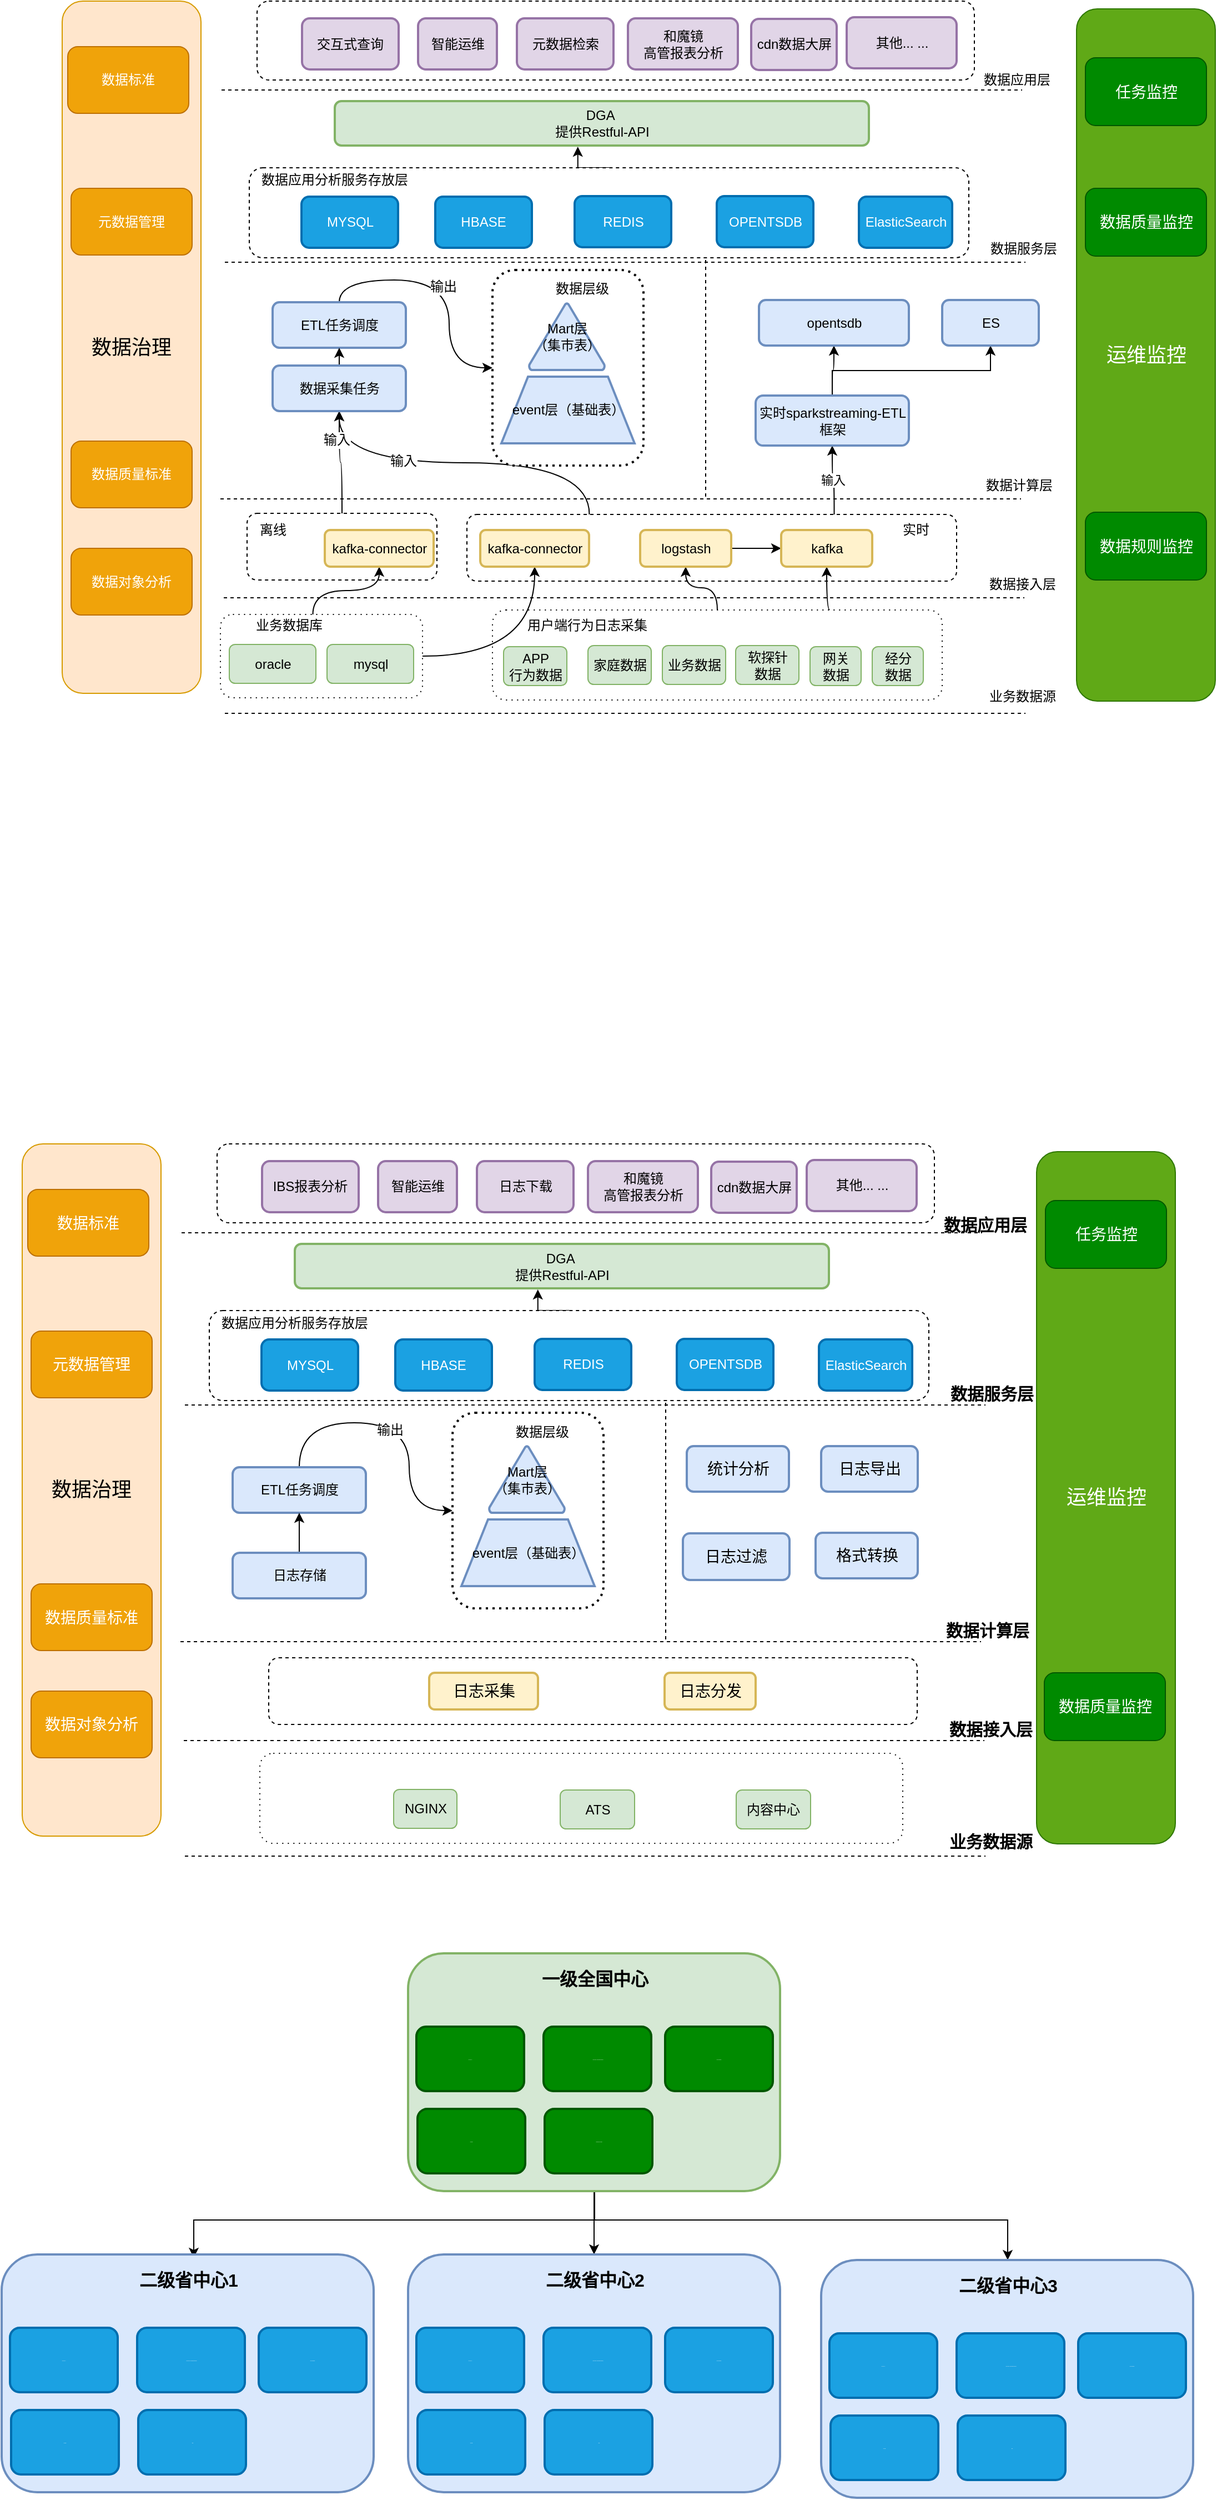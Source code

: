 <mxfile version="12.2.0" type="github" pages="1">
  <diagram id="WW2d5mBTC82p_M3yj_QH" name="Page-1">
    <mxGraphModel dx="1408" dy="788" grid="0" gridSize="10" guides="1" tooltips="1" connect="1" arrows="1" fold="1" page="1" pageScale="1" pageWidth="1169" pageHeight="1654" math="0" shadow="0">
      <root>
        <mxCell id="0"/>
        <mxCell id="1" parent="0"/>
        <mxCell id="BuLTj0uRfEMQSG6VhAi4-107" style="edgeStyle=orthogonalEdgeStyle;rounded=0;orthogonalLoop=1;jettySize=auto;html=1;exitX=0.5;exitY=0;exitDx=0;exitDy=0;entryX=0.455;entryY=1.025;entryDx=0;entryDy=0;entryPerimeter=0;" parent="1" source="BuLTj0uRfEMQSG6VhAi4-104" target="BuLTj0uRfEMQSG6VhAi4-56" edge="1">
          <mxGeometry relative="1" as="geometry"/>
        </mxCell>
        <mxCell id="BuLTj0uRfEMQSG6VhAi4-104" value="" style="rounded=1;whiteSpace=wrap;html=1;strokeWidth=1;dashed=1;" parent="1" vertex="1">
          <mxGeometry x="252.5" y="325" width="648" height="81" as="geometry"/>
        </mxCell>
        <mxCell id="BuLTj0uRfEMQSG6VhAi4-3" style="edgeStyle=orthogonalEdgeStyle;curved=1;rounded=0;html=1;exitX=0.25;exitY=0;jettySize=auto;orthogonalLoop=1;" parent="1" source="BuLTj0uRfEMQSG6VhAi4-6" target="BuLTj0uRfEMQSG6VhAi4-47" edge="1">
          <mxGeometry relative="1" as="geometry"/>
        </mxCell>
        <mxCell id="BuLTj0uRfEMQSG6VhAi4-4" value="输入" style="text;html=1;resizable=0;points=[];align=center;verticalAlign=middle;labelBackgroundColor=#ffffff;" parent="BuLTj0uRfEMQSG6VhAi4-3" vertex="1" connectable="0">
          <mxGeometry x="0.352" y="-2" relative="1" as="geometry">
            <mxPoint as="offset"/>
          </mxGeometry>
        </mxCell>
        <mxCell id="BuLTj0uRfEMQSG6VhAi4-5" value="输入" style="edgeStyle=orthogonalEdgeStyle;curved=1;rounded=0;html=1;exitX=0.75;exitY=0;entryX=0.5;entryY=1;jettySize=auto;orthogonalLoop=1;" parent="1" source="BuLTj0uRfEMQSG6VhAi4-6" target="BuLTj0uRfEMQSG6VhAi4-49" edge="1">
          <mxGeometry relative="1" as="geometry"/>
        </mxCell>
        <mxCell id="BuLTj0uRfEMQSG6VhAi4-6" value="" style="rounded=1;whiteSpace=wrap;html=1;strokeWidth=1;dashed=1;" parent="1" vertex="1">
          <mxGeometry x="448.5" y="637" width="441" height="60" as="geometry"/>
        </mxCell>
        <mxCell id="BuLTj0uRfEMQSG6VhAi4-7" style="edgeStyle=orthogonalEdgeStyle;curved=1;rounded=0;html=1;exitX=0.5;exitY=0;jettySize=auto;orthogonalLoop=1;" parent="1" source="BuLTj0uRfEMQSG6VhAi4-9" target="BuLTj0uRfEMQSG6VhAi4-47" edge="1">
          <mxGeometry relative="1" as="geometry"/>
        </mxCell>
        <mxCell id="BuLTj0uRfEMQSG6VhAi4-8" value="输入" style="text;html=1;resizable=0;points=[];align=center;verticalAlign=middle;labelBackgroundColor=#ffffff;" parent="BuLTj0uRfEMQSG6VhAi4-7" vertex="1" connectable="0">
          <mxGeometry x="0.461" y="3" relative="1" as="geometry">
            <mxPoint as="offset"/>
          </mxGeometry>
        </mxCell>
        <mxCell id="BuLTj0uRfEMQSG6VhAi4-9" value="" style="rounded=1;whiteSpace=wrap;html=1;strokeWidth=1;dashed=1;" parent="1" vertex="1">
          <mxGeometry x="250.5" y="636" width="171" height="60" as="geometry"/>
        </mxCell>
        <mxCell id="BuLTj0uRfEMQSG6VhAi4-10" value="" style="rounded=1;whiteSpace=wrap;html=1;strokeWidth=2;dashed=1;dashPattern=1 2;" parent="1" vertex="1">
          <mxGeometry x="471.5" y="417" width="136" height="176" as="geometry"/>
        </mxCell>
        <mxCell id="BuLTj0uRfEMQSG6VhAi4-11" value="" style="rounded=1;whiteSpace=wrap;html=1;dashed=1;dashPattern=1 4;" parent="1" vertex="1">
          <mxGeometry x="226.5" y="727" width="182" height="75" as="geometry"/>
        </mxCell>
        <mxCell id="BuLTj0uRfEMQSG6VhAi4-12" style="edgeStyle=orthogonalEdgeStyle;curved=1;rounded=0;html=1;exitX=0.5;exitY=0;jettySize=auto;orthogonalLoop=1;" parent="1" source="BuLTj0uRfEMQSG6VhAi4-14" target="BuLTj0uRfEMQSG6VhAi4-37" edge="1">
          <mxGeometry relative="1" as="geometry"/>
        </mxCell>
        <mxCell id="BuLTj0uRfEMQSG6VhAi4-13" style="edgeStyle=orthogonalEdgeStyle;curved=1;rounded=0;html=1;exitX=0.75;exitY=0;entryX=0.5;entryY=1;jettySize=auto;orthogonalLoop=1;" parent="1" source="BuLTj0uRfEMQSG6VhAi4-14" target="BuLTj0uRfEMQSG6VhAi4-38" edge="1">
          <mxGeometry relative="1" as="geometry"/>
        </mxCell>
        <mxCell id="BuLTj0uRfEMQSG6VhAi4-14" value="" style="rounded=1;whiteSpace=wrap;html=1;dashed=1;dashPattern=1 4;" parent="1" vertex="1">
          <mxGeometry x="471.5" y="723" width="405" height="81" as="geometry"/>
        </mxCell>
        <mxCell id="BuLTj0uRfEMQSG6VhAi4-15" value="oracle" style="rounded=1;whiteSpace=wrap;html=1;fillColor=#d5e8d4;strokeColor=#82b366;" parent="1" vertex="1">
          <mxGeometry x="234.5" y="754" width="78" height="35" as="geometry"/>
        </mxCell>
        <mxCell id="BuLTj0uRfEMQSG6VhAi4-16" value="mysql" style="rounded=1;whiteSpace=wrap;html=1;fillColor=#d5e8d4;strokeColor=#82b366;" parent="1" vertex="1">
          <mxGeometry x="322.5" y="754" width="78" height="35" as="geometry"/>
        </mxCell>
        <mxCell id="BuLTj0uRfEMQSG6VhAi4-17" value="" style="endArrow=none;html=1;dashed=1;" parent="1" edge="1">
          <mxGeometry width="50" height="50" relative="1" as="geometry">
            <mxPoint x="229.5" y="712" as="sourcePoint"/>
            <mxPoint x="950.5" y="712" as="targetPoint"/>
          </mxGeometry>
        </mxCell>
        <mxCell id="BuLTj0uRfEMQSG6VhAi4-18" value="APP&lt;br&gt;行为数据" style="rounded=1;whiteSpace=wrap;html=1;fillColor=#d5e8d4;strokeColor=#82b366;" parent="1" vertex="1">
          <mxGeometry x="481.5" y="756" width="57" height="35" as="geometry"/>
        </mxCell>
        <mxCell id="BuLTj0uRfEMQSG6VhAi4-19" value="家庭数据" style="rounded=1;whiteSpace=wrap;html=1;fillColor=#d5e8d4;strokeColor=#82b366;" parent="1" vertex="1">
          <mxGeometry x="557.5" y="755" width="57" height="35" as="geometry"/>
        </mxCell>
        <mxCell id="BuLTj0uRfEMQSG6VhAi4-20" value="业务数据" style="rounded=1;whiteSpace=wrap;html=1;fillColor=#d5e8d4;strokeColor=#82b366;" parent="1" vertex="1">
          <mxGeometry x="624.5" y="755" width="57" height="35" as="geometry"/>
        </mxCell>
        <mxCell id="BuLTj0uRfEMQSG6VhAi4-21" value="软探针&lt;br&gt;数据" style="rounded=1;whiteSpace=wrap;html=1;fillColor=#d5e8d4;strokeColor=#82b366;" parent="1" vertex="1">
          <mxGeometry x="690.5" y="755" width="57" height="35" as="geometry"/>
        </mxCell>
        <mxCell id="BuLTj0uRfEMQSG6VhAi4-22" value="业务数据源" style="text;html=1;resizable=0;points=[];autosize=1;align=left;verticalAlign=top;spacingTop=-4;" parent="1" vertex="1">
          <mxGeometry x="916.5" y="791" width="70" height="14" as="geometry"/>
        </mxCell>
        <mxCell id="BuLTj0uRfEMQSG6VhAi4-23" value="网关&lt;br&gt;数据" style="rounded=1;whiteSpace=wrap;html=1;fillColor=#d5e8d4;strokeColor=#82b366;" parent="1" vertex="1">
          <mxGeometry x="757.5" y="756" width="46" height="35" as="geometry"/>
        </mxCell>
        <mxCell id="BuLTj0uRfEMQSG6VhAi4-24" value="经分&lt;br&gt;数据&lt;br&gt;" style="rounded=1;whiteSpace=wrap;html=1;fillColor=#d5e8d4;strokeColor=#82b366;" parent="1" vertex="1">
          <mxGeometry x="813.5" y="756" width="46" height="35" as="geometry"/>
        </mxCell>
        <mxCell id="BuLTj0uRfEMQSG6VhAi4-25" value="" style="endArrow=none;html=1;dashed=1;" parent="1" edge="1">
          <mxGeometry width="50" height="50" relative="1" as="geometry">
            <mxPoint x="230.5" y="816" as="sourcePoint"/>
            <mxPoint x="951.5" y="816" as="targetPoint"/>
          </mxGeometry>
        </mxCell>
        <mxCell id="BuLTj0uRfEMQSG6VhAi4-26" value="数据接入层" style="text;html=1;resizable=0;points=[];autosize=1;align=left;verticalAlign=top;spacingTop=-4;" parent="1" vertex="1">
          <mxGeometry x="916.5" y="690" width="70" height="14" as="geometry"/>
        </mxCell>
        <mxCell id="BuLTj0uRfEMQSG6VhAi4-27" style="edgeStyle=orthogonalEdgeStyle;rounded=0;html=1;exitX=0.75;exitY=0;entryX=0.5;entryY=1;jettySize=auto;orthogonalLoop=1;curved=1;" parent="1" source="BuLTj0uRfEMQSG6VhAi4-28" target="BuLTj0uRfEMQSG6VhAi4-35" edge="1">
          <mxGeometry relative="1" as="geometry"/>
        </mxCell>
        <mxCell id="BuLTj0uRfEMQSG6VhAi4-28" value="业务数据库" style="text;html=1;strokeColor=none;fillColor=none;align=center;verticalAlign=middle;whiteSpace=wrap;rounded=0;dashed=1;dashPattern=1 4;" parent="1" vertex="1">
          <mxGeometry x="244.5" y="727" width="87" height="20" as="geometry"/>
        </mxCell>
        <mxCell id="BuLTj0uRfEMQSG6VhAi4-29" style="edgeStyle=orthogonalEdgeStyle;curved=1;rounded=0;html=1;entryX=0.5;entryY=1;jettySize=auto;orthogonalLoop=1;" parent="1" source="BuLTj0uRfEMQSG6VhAi4-11" target="BuLTj0uRfEMQSG6VhAi4-36" edge="1">
          <mxGeometry relative="1" as="geometry"/>
        </mxCell>
        <mxCell id="BuLTj0uRfEMQSG6VhAi4-30" value="用户端行为日志采集" style="text;html=1;strokeColor=none;fillColor=none;align=center;verticalAlign=middle;whiteSpace=wrap;rounded=0;dashed=1;dashPattern=1 4;" parent="1" vertex="1">
          <mxGeometry x="498.5" y="727" width="116" height="20" as="geometry"/>
        </mxCell>
        <mxCell id="BuLTj0uRfEMQSG6VhAi4-31" value="" style="endArrow=none;html=1;dashed=1;" parent="1" edge="1">
          <mxGeometry width="50" height="50" relative="1" as="geometry">
            <mxPoint x="663.5" y="621" as="sourcePoint"/>
            <mxPoint x="663.5" y="405" as="targetPoint"/>
          </mxGeometry>
        </mxCell>
        <mxCell id="BuLTj0uRfEMQSG6VhAi4-32" value="event层（基础表）" style="shape=trapezoid;perimeter=trapezoidPerimeter;whiteSpace=wrap;html=1;fillColor=#dae8fc;strokeColor=#6c8ebf;strokeWidth=2;" parent="1" vertex="1">
          <mxGeometry x="479.5" y="513" width="120" height="60" as="geometry"/>
        </mxCell>
        <mxCell id="BuLTj0uRfEMQSG6VhAi4-33" value="Mart层&lt;div&gt;（集市表）&lt;/div&gt;" style="strokeWidth=2;html=1;shape=mxgraph.flowchart.extract_or_measurement;whiteSpace=wrap;fillColor=#dae8fc;strokeColor=#6c8ebf;" parent="1" vertex="1">
          <mxGeometry x="504.5" y="447" width="68" height="60" as="geometry"/>
        </mxCell>
        <mxCell id="BuLTj0uRfEMQSG6VhAi4-34" value="数据层级" style="text;html=1;strokeColor=none;fillColor=none;align=center;verticalAlign=middle;whiteSpace=wrap;rounded=0;dashed=1;dashPattern=1 2;" parent="1" vertex="1">
          <mxGeometry x="521.5" y="424" width="61" height="20" as="geometry"/>
        </mxCell>
        <mxCell id="BuLTj0uRfEMQSG6VhAi4-35" value="kafka-connector" style="rounded=1;whiteSpace=wrap;html=1;strokeWidth=2;fillColor=#fff2cc;strokeColor=#d6b656;" parent="1" vertex="1">
          <mxGeometry x="320.5" y="651" width="98" height="33" as="geometry"/>
        </mxCell>
        <mxCell id="BuLTj0uRfEMQSG6VhAi4-36" value="kafka-connector" style="rounded=1;whiteSpace=wrap;html=1;strokeWidth=2;fillColor=#fff2cc;strokeColor=#d6b656;" parent="1" vertex="1">
          <mxGeometry x="460.5" y="651" width="98" height="33" as="geometry"/>
        </mxCell>
        <mxCell id="BuLTj0uRfEMQSG6VhAi4-109" style="edgeStyle=orthogonalEdgeStyle;rounded=0;orthogonalLoop=1;jettySize=auto;html=1;exitX=1;exitY=0.5;exitDx=0;exitDy=0;" parent="1" source="BuLTj0uRfEMQSG6VhAi4-37" target="BuLTj0uRfEMQSG6VhAi4-38" edge="1">
          <mxGeometry relative="1" as="geometry"/>
        </mxCell>
        <mxCell id="BuLTj0uRfEMQSG6VhAi4-37" value="logstash" style="rounded=1;whiteSpace=wrap;html=1;strokeWidth=2;fillColor=#fff2cc;strokeColor=#d6b656;" parent="1" vertex="1">
          <mxGeometry x="604.5" y="651" width="82" height="33" as="geometry"/>
        </mxCell>
        <mxCell id="BuLTj0uRfEMQSG6VhAi4-38" value="kafka" style="rounded=1;whiteSpace=wrap;html=1;strokeWidth=2;fillColor=#fff2cc;strokeColor=#d6b656;" parent="1" vertex="1">
          <mxGeometry x="731.5" y="651" width="82" height="33" as="geometry"/>
        </mxCell>
        <mxCell id="BuLTj0uRfEMQSG6VhAi4-39" value="" style="endArrow=none;html=1;dashed=1;" parent="1" edge="1">
          <mxGeometry width="50" height="50" relative="1" as="geometry">
            <mxPoint x="226.5" y="623" as="sourcePoint"/>
            <mxPoint x="947.5" y="623" as="targetPoint"/>
          </mxGeometry>
        </mxCell>
        <mxCell id="BuLTj0uRfEMQSG6VhAi4-40" value="数据计算层" style="text;html=1;resizable=0;points=[];autosize=1;align=left;verticalAlign=top;spacingTop=-4;" parent="1" vertex="1">
          <mxGeometry x="913.5" y="601" width="70" height="14" as="geometry"/>
        </mxCell>
        <mxCell id="BuLTj0uRfEMQSG6VhAi4-41" value="离线" style="text;html=1;strokeColor=none;fillColor=none;align=center;verticalAlign=middle;whiteSpace=wrap;rounded=0;dashed=1;" parent="1" vertex="1">
          <mxGeometry x="253.5" y="641" width="40" height="20" as="geometry"/>
        </mxCell>
        <mxCell id="BuLTj0uRfEMQSG6VhAi4-42" value="实时" style="text;html=1;strokeColor=none;fillColor=none;align=center;verticalAlign=middle;whiteSpace=wrap;rounded=0;dashed=1;" parent="1" vertex="1">
          <mxGeometry x="819.5" y="641" width="66" height="20" as="geometry"/>
        </mxCell>
        <mxCell id="BuLTj0uRfEMQSG6VhAi4-43" style="edgeStyle=orthogonalEdgeStyle;curved=1;rounded=0;html=1;exitX=0.5;exitY=0;entryX=0;entryY=0.5;jettySize=auto;orthogonalLoop=1;" parent="1" source="BuLTj0uRfEMQSG6VhAi4-45" target="BuLTj0uRfEMQSG6VhAi4-10" edge="1">
          <mxGeometry relative="1" as="geometry">
            <Array as="points">
              <mxPoint x="333.5" y="426"/>
              <mxPoint x="432.5" y="426"/>
              <mxPoint x="432.5" y="505"/>
            </Array>
          </mxGeometry>
        </mxCell>
        <mxCell id="BuLTj0uRfEMQSG6VhAi4-44" value="输出" style="text;html=1;resizable=0;points=[];align=center;verticalAlign=middle;labelBackgroundColor=#ffffff;" parent="BuLTj0uRfEMQSG6VhAi4-43" vertex="1" connectable="0">
          <mxGeometry x="-0.156" y="-6" relative="1" as="geometry">
            <mxPoint x="13" as="offset"/>
          </mxGeometry>
        </mxCell>
        <mxCell id="BuLTj0uRfEMQSG6VhAi4-45" value="ETL任务调度" style="rounded=1;whiteSpace=wrap;html=1;strokeWidth=2;fillColor=#dae8fc;strokeColor=#6c8ebf;" parent="1" vertex="1">
          <mxGeometry x="273.5" y="446" width="120" height="41" as="geometry"/>
        </mxCell>
        <mxCell id="BuLTj0uRfEMQSG6VhAi4-46" style="edgeStyle=orthogonalEdgeStyle;curved=1;rounded=0;html=1;exitX=0.5;exitY=0;entryX=0.5;entryY=1;jettySize=auto;orthogonalLoop=1;" parent="1" source="BuLTj0uRfEMQSG6VhAi4-47" target="BuLTj0uRfEMQSG6VhAi4-45" edge="1">
          <mxGeometry relative="1" as="geometry"/>
        </mxCell>
        <mxCell id="BuLTj0uRfEMQSG6VhAi4-47" value="数据采集任务" style="rounded=1;whiteSpace=wrap;html=1;strokeWidth=2;fillColor=#dae8fc;strokeColor=#6c8ebf;" parent="1" vertex="1">
          <mxGeometry x="273.5" y="503" width="120" height="41" as="geometry"/>
        </mxCell>
        <mxCell id="BuLTj0uRfEMQSG6VhAi4-48" style="edgeStyle=orthogonalEdgeStyle;curved=1;rounded=0;html=1;exitX=0.5;exitY=0;entryX=0.5;entryY=1;jettySize=auto;orthogonalLoop=1;" parent="1" source="BuLTj0uRfEMQSG6VhAi4-49" target="BuLTj0uRfEMQSG6VhAi4-51" edge="1">
          <mxGeometry relative="1" as="geometry"/>
        </mxCell>
        <mxCell id="BuLTj0uRfEMQSG6VhAi4-111" style="edgeStyle=orthogonalEdgeStyle;rounded=0;orthogonalLoop=1;jettySize=auto;html=1;exitX=0.5;exitY=0;exitDx=0;exitDy=0;entryX=0.5;entryY=1;entryDx=0;entryDy=0;" parent="1" source="BuLTj0uRfEMQSG6VhAi4-49" target="BuLTj0uRfEMQSG6VhAi4-110" edge="1">
          <mxGeometry relative="1" as="geometry"/>
        </mxCell>
        <mxCell id="BuLTj0uRfEMQSG6VhAi4-49" value="实时sparkstreaming-ETL框架" style="rounded=1;whiteSpace=wrap;html=1;strokeWidth=2;fillColor=#dae8fc;strokeColor=#6c8ebf;" parent="1" vertex="1">
          <mxGeometry x="708.5" y="530" width="138" height="45" as="geometry"/>
        </mxCell>
        <mxCell id="BuLTj0uRfEMQSG6VhAi4-51" value="opentsdb" style="rounded=1;whiteSpace=wrap;html=1;strokeWidth=2;fillColor=#dae8fc;strokeColor=#6c8ebf;" parent="1" vertex="1">
          <mxGeometry x="711.5" y="444" width="135" height="41" as="geometry"/>
        </mxCell>
        <mxCell id="BuLTj0uRfEMQSG6VhAi4-56" value="DGA&amp;nbsp;&lt;br&gt;提供Restful-API&lt;br&gt;" style="rounded=1;whiteSpace=wrap;html=1;strokeWidth=2;fillColor=#d5e8d4;strokeColor=#82b366;" parent="1" vertex="1">
          <mxGeometry x="329.5" y="265" width="481" height="40" as="geometry"/>
        </mxCell>
        <mxCell id="BuLTj0uRfEMQSG6VhAi4-57" value="" style="endArrow=none;html=1;dashed=1;" parent="1" edge="1">
          <mxGeometry width="50" height="50" relative="1" as="geometry">
            <mxPoint x="230.5" y="410" as="sourcePoint"/>
            <mxPoint x="951.5" y="410" as="targetPoint"/>
          </mxGeometry>
        </mxCell>
        <mxCell id="BuLTj0uRfEMQSG6VhAi4-58" value="数据服务层" style="text;html=1;resizable=0;points=[];autosize=1;align=left;verticalAlign=top;spacingTop=-4;" parent="1" vertex="1">
          <mxGeometry x="917.5" y="388" width="80" height="20" as="geometry"/>
        </mxCell>
        <mxCell id="BuLTj0uRfEMQSG6VhAi4-92" value="" style="rounded=1;whiteSpace=wrap;html=1;strokeWidth=1;dashed=1;" parent="1" vertex="1">
          <mxGeometry x="259.5" y="175" width="646" height="71" as="geometry"/>
        </mxCell>
        <mxCell id="BuLTj0uRfEMQSG6VhAi4-93" value="交互式查询" style="rounded=1;whiteSpace=wrap;html=1;strokeWidth=2;fillColor=#e1d5e7;strokeColor=#9673a6;" parent="1" vertex="1">
          <mxGeometry x="300" y="190.5" width="87" height="46" as="geometry"/>
        </mxCell>
        <mxCell id="BuLTj0uRfEMQSG6VhAi4-94" value="元数据检索&lt;br&gt;" style="rounded=1;whiteSpace=wrap;html=1;strokeWidth=2;fillColor=#e1d5e7;strokeColor=#9673a6;" parent="1" vertex="1">
          <mxGeometry x="493.5" y="190.5" width="87" height="46" as="geometry"/>
        </mxCell>
        <mxCell id="BuLTj0uRfEMQSG6VhAi4-95" value="和魔镜&lt;br&gt;高管报表分析&lt;br&gt;" style="rounded=1;whiteSpace=wrap;html=1;strokeWidth=2;fillColor=#e1d5e7;strokeColor=#9673a6;" parent="1" vertex="1">
          <mxGeometry x="593.5" y="190.5" width="99" height="46" as="geometry"/>
        </mxCell>
        <mxCell id="BuLTj0uRfEMQSG6VhAi4-96" value="智能运维" style="rounded=1;whiteSpace=wrap;html=1;strokeWidth=2;fillColor=#e1d5e7;strokeColor=#9673a6;" parent="1" vertex="1">
          <mxGeometry x="404.5" y="190.5" width="71" height="46" as="geometry"/>
        </mxCell>
        <mxCell id="BuLTj0uRfEMQSG6VhAi4-97" value="其他... ...&lt;br&gt;" style="rounded=1;whiteSpace=wrap;html=1;strokeWidth=2;fillColor=#e1d5e7;strokeColor=#9673a6;" parent="1" vertex="1">
          <mxGeometry x="790.5" y="189.5" width="99" height="46" as="geometry"/>
        </mxCell>
        <mxCell id="BuLTj0uRfEMQSG6VhAi4-100" value="MYSQL" style="rounded=1;whiteSpace=wrap;html=1;strokeWidth=2;fillColor=#1ba1e2;strokeColor=#006EAF;fontColor=#ffffff;" parent="1" vertex="1">
          <mxGeometry x="299.5" y="351" width="87" height="46" as="geometry"/>
        </mxCell>
        <mxCell id="BuLTj0uRfEMQSG6VhAi4-101" value="HBASE" style="rounded=1;whiteSpace=wrap;html=1;strokeWidth=2;fillColor=#1ba1e2;strokeColor=#006EAF;fontColor=#ffffff;" parent="1" vertex="1">
          <mxGeometry x="420" y="351" width="87" height="46" as="geometry"/>
        </mxCell>
        <mxCell id="BuLTj0uRfEMQSG6VhAi4-102" value="REDIS" style="rounded=1;whiteSpace=wrap;html=1;strokeWidth=2;fillColor=#1ba1e2;strokeColor=#006EAF;fontColor=#ffffff;" parent="1" vertex="1">
          <mxGeometry x="545.5" y="350.5" width="87" height="46" as="geometry"/>
        </mxCell>
        <mxCell id="BuLTj0uRfEMQSG6VhAi4-103" value="OPENTSDB" style="rounded=1;whiteSpace=wrap;html=1;strokeWidth=2;fillColor=#1ba1e2;strokeColor=#006EAF;fontColor=#ffffff;" parent="1" vertex="1">
          <mxGeometry x="673.5" y="350.5" width="87" height="46" as="geometry"/>
        </mxCell>
        <mxCell id="BuLTj0uRfEMQSG6VhAi4-105" value="数据应用分析服务存放层" style="text;html=1;strokeColor=none;fillColor=none;align=center;verticalAlign=middle;whiteSpace=wrap;rounded=0;" parent="1" vertex="1">
          <mxGeometry x="259.5" y="326" width="139" height="20" as="geometry"/>
        </mxCell>
        <mxCell id="BuLTj0uRfEMQSG6VhAi4-106" value="" style="endArrow=none;html=1;dashed=1;" parent="1" edge="1">
          <mxGeometry width="50" height="50" relative="1" as="geometry">
            <mxPoint x="227.5" y="255" as="sourcePoint"/>
            <mxPoint x="948.5" y="255" as="targetPoint"/>
          </mxGeometry>
        </mxCell>
        <mxCell id="BuLTj0uRfEMQSG6VhAi4-108" value="数据应用层" style="text;html=1;resizable=0;points=[];autosize=1;align=left;verticalAlign=top;spacingTop=-4;" parent="1" vertex="1">
          <mxGeometry x="911.5" y="236" width="80" height="20" as="geometry"/>
        </mxCell>
        <mxCell id="BuLTj0uRfEMQSG6VhAi4-110" value="ES" style="rounded=1;whiteSpace=wrap;html=1;strokeWidth=2;fillColor=#dae8fc;strokeColor=#6c8ebf;" parent="1" vertex="1">
          <mxGeometry x="876.5" y="444" width="87" height="41" as="geometry"/>
        </mxCell>
        <mxCell id="BuLTj0uRfEMQSG6VhAi4-112" value="ElasticSearch" style="rounded=1;whiteSpace=wrap;html=1;strokeWidth=2;fillColor=#1ba1e2;strokeColor=#006EAF;fontColor=#ffffff;" parent="1" vertex="1">
          <mxGeometry x="801.5" y="351" width="84" height="46" as="geometry"/>
        </mxCell>
        <mxCell id="pZGq4NCi2LeEY828fCfk-1" value="cdn数据大屏" style="rounded=1;whiteSpace=wrap;html=1;strokeWidth=2;fillColor=#e1d5e7;strokeColor=#9673a6;" parent="1" vertex="1">
          <mxGeometry x="704.5" y="191" width="77" height="46" as="geometry"/>
        </mxCell>
        <mxCell id="soQKARG9IN23pqZ8ppPB-2" value="&lt;font style=&quot;font-size: 18px&quot;&gt;数据治理&lt;/font&gt;" style="rounded=1;whiteSpace=wrap;html=1;fillColor=#ffe6cc;strokeColor=#d79b00;" parent="1" vertex="1">
          <mxGeometry x="84" y="175" width="125" height="623" as="geometry"/>
        </mxCell>
        <mxCell id="soQKARG9IN23pqZ8ppPB-3" value="&lt;font style=&quot;font-size: 18px&quot;&gt;运维监控&lt;/font&gt;" style="rounded=1;whiteSpace=wrap;html=1;fillColor=#60a917;strokeColor=#2D7600;fontColor=#ffffff;" parent="1" vertex="1">
          <mxGeometry x="997.5" y="182" width="125" height="623" as="geometry"/>
        </mxCell>
        <mxCell id="soQKARG9IN23pqZ8ppPB-4" value="数据标准" style="rounded=1;whiteSpace=wrap;html=1;fillColor=#f0a30a;strokeColor=#BD7000;fontColor=#ffffff;" parent="1" vertex="1">
          <mxGeometry x="89" y="216" width="109" height="60" as="geometry"/>
        </mxCell>
        <mxCell id="soQKARG9IN23pqZ8ppPB-5" value="元数据管理" style="rounded=1;whiteSpace=wrap;html=1;fillColor=#f0a30a;strokeColor=#BD7000;fontColor=#ffffff;" parent="1" vertex="1">
          <mxGeometry x="92" y="343.5" width="109" height="60" as="geometry"/>
        </mxCell>
        <mxCell id="soQKARG9IN23pqZ8ppPB-6" value="数据质量标准" style="rounded=1;whiteSpace=wrap;html=1;fillColor=#f0a30a;strokeColor=#BD7000;fontColor=#ffffff;" parent="1" vertex="1">
          <mxGeometry x="92" y="571" width="109" height="60" as="geometry"/>
        </mxCell>
        <mxCell id="soQKARG9IN23pqZ8ppPB-7" value="数据对象分析" style="rounded=1;whiteSpace=wrap;html=1;fillColor=#f0a30a;strokeColor=#BD7000;fontColor=#ffffff;" parent="1" vertex="1">
          <mxGeometry x="92" y="667.5" width="109" height="60" as="geometry"/>
        </mxCell>
        <mxCell id="soQKARG9IN23pqZ8ppPB-8" value="&lt;font style=&quot;font-size: 14px&quot;&gt;任务监控&lt;/font&gt;" style="rounded=1;whiteSpace=wrap;html=1;fillColor=#008a00;strokeColor=#005700;fontColor=#ffffff;" parent="1" vertex="1">
          <mxGeometry x="1005.5" y="226" width="109" height="61" as="geometry"/>
        </mxCell>
        <mxCell id="soQKARG9IN23pqZ8ppPB-9" value="&lt;span style=&quot;font-size: 14px&quot;&gt;数据质量监控&lt;/span&gt;" style="rounded=1;whiteSpace=wrap;html=1;fillColor=#008a00;strokeColor=#005700;fontColor=#ffffff;" parent="1" vertex="1">
          <mxGeometry x="1005.5" y="343.5" width="109" height="61" as="geometry"/>
        </mxCell>
        <mxCell id="soQKARG9IN23pqZ8ppPB-10" value="&lt;span style=&quot;font-size: 14px&quot;&gt;数据规则监控&lt;/span&gt;" style="rounded=1;whiteSpace=wrap;html=1;fillColor=#008a00;strokeColor=#005700;fontColor=#ffffff;" parent="1" vertex="1">
          <mxGeometry x="1005.5" y="635" width="109" height="61" as="geometry"/>
        </mxCell>
        <mxCell id="iR987GOo4v3lmpAQthUv-81" style="edgeStyle=orthogonalEdgeStyle;rounded=0;orthogonalLoop=1;jettySize=auto;html=1;exitX=0.5;exitY=0;exitDx=0;exitDy=0;entryX=0.455;entryY=1.025;entryDx=0;entryDy=0;entryPerimeter=0;" parent="1" source="iR987GOo4v3lmpAQthUv-82" target="iR987GOo4v3lmpAQthUv-133" edge="1">
          <mxGeometry relative="1" as="geometry"/>
        </mxCell>
        <mxCell id="iR987GOo4v3lmpAQthUv-82" value="" style="rounded=1;whiteSpace=wrap;html=1;strokeWidth=1;dashed=1;" parent="1" vertex="1">
          <mxGeometry x="216.5" y="1353.5" width="648" height="81" as="geometry"/>
        </mxCell>
        <mxCell id="iR987GOo4v3lmpAQthUv-86" value="" style="rounded=1;whiteSpace=wrap;html=1;strokeWidth=1;dashed=1;" parent="1" vertex="1">
          <mxGeometry x="270" y="1666" width="584" height="60" as="geometry"/>
        </mxCell>
        <mxCell id="iR987GOo4v3lmpAQthUv-90" value="" style="rounded=1;whiteSpace=wrap;html=1;strokeWidth=2;dashed=1;dashPattern=1 2;" parent="1" vertex="1">
          <mxGeometry x="435.5" y="1445.5" width="136" height="176" as="geometry"/>
        </mxCell>
        <mxCell id="iR987GOo4v3lmpAQthUv-94" value="" style="rounded=1;whiteSpace=wrap;html=1;dashed=1;dashPattern=1 4;" parent="1" vertex="1">
          <mxGeometry x="262" y="1752" width="579" height="81" as="geometry"/>
        </mxCell>
        <mxCell id="iR987GOo4v3lmpAQthUv-97" value="" style="endArrow=none;html=1;dashed=1;" parent="1" edge="1">
          <mxGeometry width="50" height="50" relative="1" as="geometry">
            <mxPoint x="193.5" y="1740.5" as="sourcePoint"/>
            <mxPoint x="914.5" y="1740.5" as="targetPoint"/>
          </mxGeometry>
        </mxCell>
        <mxCell id="iR987GOo4v3lmpAQthUv-98" value="NGINX" style="rounded=1;whiteSpace=wrap;html=1;fillColor=#d5e8d4;strokeColor=#82b366;" parent="1" vertex="1">
          <mxGeometry x="382.5" y="1784.5" width="57" height="35" as="geometry"/>
        </mxCell>
        <mxCell id="iR987GOo4v3lmpAQthUv-102" value="&lt;b&gt;&lt;font style=&quot;font-size: 15px&quot;&gt;业务数据源&lt;/font&gt;&lt;/b&gt;" style="text;html=1;resizable=0;points=[];autosize=1;align=left;verticalAlign=top;spacingTop=-4;strokeWidth=15;" parent="1" vertex="1">
          <mxGeometry x="880.5" y="1819.5" width="85" height="15" as="geometry"/>
        </mxCell>
        <mxCell id="iR987GOo4v3lmpAQthUv-104" value="ATS" style="rounded=1;whiteSpace=wrap;html=1;fillColor=#d5e8d4;strokeColor=#82b366;" parent="1" vertex="1">
          <mxGeometry x="532.5" y="1785" width="67" height="35" as="geometry"/>
        </mxCell>
        <mxCell id="iR987GOo4v3lmpAQthUv-105" value="" style="endArrow=none;html=1;dashed=1;" parent="1" edge="1">
          <mxGeometry width="50" height="50" relative="1" as="geometry">
            <mxPoint x="194.5" y="1844.5" as="sourcePoint"/>
            <mxPoint x="915.5" y="1844.5" as="targetPoint"/>
          </mxGeometry>
        </mxCell>
        <mxCell id="iR987GOo4v3lmpAQthUv-106" value="&lt;font style=&quot;font-size: 15px&quot;&gt;&lt;b&gt;数据接入层&lt;/b&gt;&lt;/font&gt;" style="text;html=1;resizable=0;points=[];autosize=1;align=left;verticalAlign=top;spacingTop=-4;strokeWidth=15;" parent="1" vertex="1">
          <mxGeometry x="880.5" y="1718.5" width="85" height="15" as="geometry"/>
        </mxCell>
        <mxCell id="iR987GOo4v3lmpAQthUv-111" value="" style="endArrow=none;html=1;dashed=1;" parent="1" edge="1">
          <mxGeometry width="50" height="50" relative="1" as="geometry">
            <mxPoint x="627.5" y="1649.5" as="sourcePoint"/>
            <mxPoint x="627.5" y="1433.5" as="targetPoint"/>
          </mxGeometry>
        </mxCell>
        <mxCell id="iR987GOo4v3lmpAQthUv-112" value="event层（基础表）" style="shape=trapezoid;perimeter=trapezoidPerimeter;whiteSpace=wrap;html=1;fillColor=#dae8fc;strokeColor=#6c8ebf;strokeWidth=2;" parent="1" vertex="1">
          <mxGeometry x="443.5" y="1541.5" width="120" height="60" as="geometry"/>
        </mxCell>
        <mxCell id="iR987GOo4v3lmpAQthUv-113" value="Mart层&lt;div&gt;（集市表）&lt;/div&gt;" style="strokeWidth=2;html=1;shape=mxgraph.flowchart.extract_or_measurement;whiteSpace=wrap;fillColor=#dae8fc;strokeColor=#6c8ebf;" parent="1" vertex="1">
          <mxGeometry x="468.5" y="1475.5" width="68" height="60" as="geometry"/>
        </mxCell>
        <mxCell id="iR987GOo4v3lmpAQthUv-114" value="数据层级" style="text;html=1;strokeColor=none;fillColor=none;align=center;verticalAlign=middle;whiteSpace=wrap;rounded=0;dashed=1;dashPattern=1 2;" parent="1" vertex="1">
          <mxGeometry x="485.5" y="1452.5" width="61" height="20" as="geometry"/>
        </mxCell>
        <mxCell id="iR987GOo4v3lmpAQthUv-116" value="日志采集" style="rounded=1;whiteSpace=wrap;html=1;strokeWidth=2;fillColor=#fff2cc;strokeColor=#d6b656;fontSize=14;" parent="1" vertex="1">
          <mxGeometry x="414.5" y="1679.5" width="98" height="33" as="geometry"/>
        </mxCell>
        <mxCell id="iR987GOo4v3lmpAQthUv-119" value="日志分发" style="rounded=1;whiteSpace=wrap;html=1;strokeWidth=2;fillColor=#fff2cc;strokeColor=#d6b656;fontSize=14;" parent="1" vertex="1">
          <mxGeometry x="626.5" y="1679.5" width="82" height="33" as="geometry"/>
        </mxCell>
        <mxCell id="iR987GOo4v3lmpAQthUv-120" value="" style="endArrow=none;html=1;dashed=1;" parent="1" edge="1">
          <mxGeometry width="50" height="50" relative="1" as="geometry">
            <mxPoint x="190.5" y="1651.5" as="sourcePoint"/>
            <mxPoint x="911.5" y="1651.5" as="targetPoint"/>
          </mxGeometry>
        </mxCell>
        <mxCell id="iR987GOo4v3lmpAQthUv-121" value="&lt;font style=&quot;font-size: 15px&quot;&gt;&lt;b&gt;数据计算层&lt;/b&gt;&lt;/font&gt;" style="text;html=1;resizable=0;points=[];autosize=1;align=left;verticalAlign=top;spacingTop=-4;strokeWidth=15;" parent="1" vertex="1">
          <mxGeometry x="877.5" y="1629.5" width="85" height="15" as="geometry"/>
        </mxCell>
        <mxCell id="iR987GOo4v3lmpAQthUv-124" style="edgeStyle=orthogonalEdgeStyle;curved=1;rounded=0;html=1;exitX=0.5;exitY=0;entryX=0;entryY=0.5;jettySize=auto;orthogonalLoop=1;" parent="1" source="iR987GOo4v3lmpAQthUv-126" target="iR987GOo4v3lmpAQthUv-90" edge="1">
          <mxGeometry relative="1" as="geometry">
            <Array as="points">
              <mxPoint x="297.5" y="1454.5"/>
              <mxPoint x="396.5" y="1454.5"/>
              <mxPoint x="396.5" y="1533.5"/>
            </Array>
          </mxGeometry>
        </mxCell>
        <mxCell id="iR987GOo4v3lmpAQthUv-125" value="输出" style="text;html=1;resizable=0;points=[];align=center;verticalAlign=middle;labelBackgroundColor=#ffffff;" parent="iR987GOo4v3lmpAQthUv-124" vertex="1" connectable="0">
          <mxGeometry x="-0.156" y="-6" relative="1" as="geometry">
            <mxPoint x="13" as="offset"/>
          </mxGeometry>
        </mxCell>
        <mxCell id="iR987GOo4v3lmpAQthUv-126" value="ETL任务调度" style="rounded=1;whiteSpace=wrap;html=1;strokeWidth=2;fillColor=#dae8fc;strokeColor=#6c8ebf;" parent="1" vertex="1">
          <mxGeometry x="237.5" y="1494.5" width="120" height="41" as="geometry"/>
        </mxCell>
        <mxCell id="iR987GOo4v3lmpAQthUv-127" style="edgeStyle=orthogonalEdgeStyle;curved=1;rounded=0;html=1;exitX=0.5;exitY=0;entryX=0.5;entryY=1;jettySize=auto;orthogonalLoop=1;" parent="1" source="iR987GOo4v3lmpAQthUv-128" target="iR987GOo4v3lmpAQthUv-126" edge="1">
          <mxGeometry relative="1" as="geometry"/>
        </mxCell>
        <mxCell id="iR987GOo4v3lmpAQthUv-128" value="日志存储" style="rounded=1;whiteSpace=wrap;html=1;strokeWidth=2;fillColor=#dae8fc;strokeColor=#6c8ebf;" parent="1" vertex="1">
          <mxGeometry x="237.5" y="1571.5" width="120" height="41" as="geometry"/>
        </mxCell>
        <mxCell id="iR987GOo4v3lmpAQthUv-131" value="日志过滤" style="rounded=1;whiteSpace=wrap;html=1;strokeWidth=2;fillColor=#dae8fc;strokeColor=#6c8ebf;fontSize=14;" parent="1" vertex="1">
          <mxGeometry x="643" y="1554" width="96" height="42" as="geometry"/>
        </mxCell>
        <mxCell id="iR987GOo4v3lmpAQthUv-132" value="格式转换" style="rounded=1;whiteSpace=wrap;html=1;strokeWidth=2;fillColor=#dae8fc;strokeColor=#6c8ebf;fontSize=14;" parent="1" vertex="1">
          <mxGeometry x="762.5" y="1553.5" width="92" height="41" as="geometry"/>
        </mxCell>
        <mxCell id="iR987GOo4v3lmpAQthUv-133" value="DGA&amp;nbsp;&lt;br&gt;提供Restful-API&lt;br&gt;" style="rounded=1;whiteSpace=wrap;html=1;strokeWidth=2;fillColor=#d5e8d4;strokeColor=#82b366;" parent="1" vertex="1">
          <mxGeometry x="293.5" y="1293.5" width="481" height="40" as="geometry"/>
        </mxCell>
        <mxCell id="iR987GOo4v3lmpAQthUv-134" value="" style="endArrow=none;html=1;dashed=1;" parent="1" edge="1">
          <mxGeometry width="50" height="50" relative="1" as="geometry">
            <mxPoint x="194.5" y="1438.5" as="sourcePoint"/>
            <mxPoint x="915.5" y="1438.5" as="targetPoint"/>
          </mxGeometry>
        </mxCell>
        <mxCell id="iR987GOo4v3lmpAQthUv-135" value="&lt;font style=&quot;font-size: 15px&quot;&gt;&lt;b&gt;数据服务层&lt;/b&gt;&lt;/font&gt;" style="text;html=1;resizable=0;points=[];autosize=1;align=left;verticalAlign=top;spacingTop=-4;strokeWidth=15;" parent="1" vertex="1">
          <mxGeometry x="881.5" y="1416.5" width="85" height="15" as="geometry"/>
        </mxCell>
        <mxCell id="iR987GOo4v3lmpAQthUv-136" value="" style="rounded=1;whiteSpace=wrap;html=1;strokeWidth=1;dashed=1;" parent="1" vertex="1">
          <mxGeometry x="223.5" y="1203.5" width="646" height="71" as="geometry"/>
        </mxCell>
        <mxCell id="iR987GOo4v3lmpAQthUv-137" value="IBS报表分析" style="rounded=1;whiteSpace=wrap;html=1;strokeWidth=2;fillColor=#e1d5e7;strokeColor=#9673a6;" parent="1" vertex="1">
          <mxGeometry x="264" y="1219" width="87" height="46" as="geometry"/>
        </mxCell>
        <mxCell id="iR987GOo4v3lmpAQthUv-138" value="日志下载" style="rounded=1;whiteSpace=wrap;html=1;strokeWidth=2;fillColor=#e1d5e7;strokeColor=#9673a6;" parent="1" vertex="1">
          <mxGeometry x="457.5" y="1219" width="87" height="46" as="geometry"/>
        </mxCell>
        <mxCell id="iR987GOo4v3lmpAQthUv-139" value="和魔镜&lt;br&gt;高管报表分析&lt;br&gt;" style="rounded=1;whiteSpace=wrap;html=1;strokeWidth=2;fillColor=#e1d5e7;strokeColor=#9673a6;" parent="1" vertex="1">
          <mxGeometry x="557.5" y="1219" width="99" height="46" as="geometry"/>
        </mxCell>
        <mxCell id="iR987GOo4v3lmpAQthUv-140" value="智能运维" style="rounded=1;whiteSpace=wrap;html=1;strokeWidth=2;fillColor=#e1d5e7;strokeColor=#9673a6;" parent="1" vertex="1">
          <mxGeometry x="368.5" y="1219" width="71" height="46" as="geometry"/>
        </mxCell>
        <mxCell id="iR987GOo4v3lmpAQthUv-141" value="其他... ...&lt;br&gt;" style="rounded=1;whiteSpace=wrap;html=1;strokeWidth=2;fillColor=#e1d5e7;strokeColor=#9673a6;" parent="1" vertex="1">
          <mxGeometry x="754.5" y="1218" width="99" height="46" as="geometry"/>
        </mxCell>
        <mxCell id="iR987GOo4v3lmpAQthUv-142" value="MYSQL" style="rounded=1;whiteSpace=wrap;html=1;strokeWidth=2;fillColor=#1ba1e2;strokeColor=#006EAF;fontColor=#ffffff;" parent="1" vertex="1">
          <mxGeometry x="263.5" y="1379.5" width="87" height="46" as="geometry"/>
        </mxCell>
        <mxCell id="iR987GOo4v3lmpAQthUv-143" value="HBASE" style="rounded=1;whiteSpace=wrap;html=1;strokeWidth=2;fillColor=#1ba1e2;strokeColor=#006EAF;fontColor=#ffffff;" parent="1" vertex="1">
          <mxGeometry x="384" y="1379.5" width="87" height="46" as="geometry"/>
        </mxCell>
        <mxCell id="iR987GOo4v3lmpAQthUv-144" value="REDIS" style="rounded=1;whiteSpace=wrap;html=1;strokeWidth=2;fillColor=#1ba1e2;strokeColor=#006EAF;fontColor=#ffffff;" parent="1" vertex="1">
          <mxGeometry x="509.5" y="1379" width="87" height="46" as="geometry"/>
        </mxCell>
        <mxCell id="iR987GOo4v3lmpAQthUv-145" value="OPENTSDB" style="rounded=1;whiteSpace=wrap;html=1;strokeWidth=2;fillColor=#1ba1e2;strokeColor=#006EAF;fontColor=#ffffff;" parent="1" vertex="1">
          <mxGeometry x="637.5" y="1379" width="87" height="46" as="geometry"/>
        </mxCell>
        <mxCell id="iR987GOo4v3lmpAQthUv-146" value="数据应用分析服务存放层" style="text;html=1;strokeColor=none;fillColor=none;align=center;verticalAlign=middle;whiteSpace=wrap;rounded=0;" parent="1" vertex="1">
          <mxGeometry x="223.5" y="1354.5" width="139" height="20" as="geometry"/>
        </mxCell>
        <mxCell id="iR987GOo4v3lmpAQthUv-147" value="" style="endArrow=none;html=1;dashed=1;" parent="1" edge="1">
          <mxGeometry width="50" height="50" relative="1" as="geometry">
            <mxPoint x="191.5" y="1283.5" as="sourcePoint"/>
            <mxPoint x="912.5" y="1283.5" as="targetPoint"/>
          </mxGeometry>
        </mxCell>
        <mxCell id="iR987GOo4v3lmpAQthUv-148" value="&lt;b&gt;&lt;font style=&quot;font-size: 15px&quot;&gt;数据应用层&lt;/font&gt;&lt;/b&gt;" style="text;html=1;resizable=0;points=[];autosize=1;align=left;verticalAlign=top;spacingTop=-4;strokeWidth=15;" parent="1" vertex="1">
          <mxGeometry x="875.5" y="1264.5" width="85" height="15" as="geometry"/>
        </mxCell>
        <mxCell id="iR987GOo4v3lmpAQthUv-149" value="日志导出" style="rounded=1;whiteSpace=wrap;html=1;strokeWidth=2;fillColor=#dae8fc;strokeColor=#6c8ebf;fontSize=14;" parent="1" vertex="1">
          <mxGeometry x="767.5" y="1475.5" width="87" height="41" as="geometry"/>
        </mxCell>
        <mxCell id="iR987GOo4v3lmpAQthUv-150" value="ElasticSearch" style="rounded=1;whiteSpace=wrap;html=1;strokeWidth=2;fillColor=#1ba1e2;strokeColor=#006EAF;fontColor=#ffffff;" parent="1" vertex="1">
          <mxGeometry x="765.5" y="1379.5" width="84" height="46" as="geometry"/>
        </mxCell>
        <mxCell id="iR987GOo4v3lmpAQthUv-151" value="cdn数据大屏" style="rounded=1;whiteSpace=wrap;html=1;strokeWidth=2;fillColor=#e1d5e7;strokeColor=#9673a6;" parent="1" vertex="1">
          <mxGeometry x="668.5" y="1219.5" width="77" height="46" as="geometry"/>
        </mxCell>
        <mxCell id="iR987GOo4v3lmpAQthUv-152" value="&lt;font style=&quot;font-size: 18px&quot;&gt;数据治理&lt;/font&gt;" style="rounded=1;whiteSpace=wrap;html=1;fillColor=#ffe6cc;strokeColor=#d79b00;" parent="1" vertex="1">
          <mxGeometry x="48" y="1203.5" width="125" height="623" as="geometry"/>
        </mxCell>
        <mxCell id="iR987GOo4v3lmpAQthUv-153" value="&lt;font style=&quot;font-size: 18px&quot;&gt;运维监控&lt;/font&gt;" style="rounded=1;whiteSpace=wrap;html=1;fillColor=#60a917;strokeColor=#2D7600;fontColor=#ffffff;" parent="1" vertex="1">
          <mxGeometry x="961.5" y="1210.5" width="125" height="623" as="geometry"/>
        </mxCell>
        <mxCell id="iR987GOo4v3lmpAQthUv-154" value="数据标准" style="rounded=1;whiteSpace=wrap;html=1;fillColor=#f0a30a;strokeColor=#BD7000;fontColor=#ffffff;fontSize=14;" parent="1" vertex="1">
          <mxGeometry x="53" y="1244.5" width="109" height="60" as="geometry"/>
        </mxCell>
        <mxCell id="iR987GOo4v3lmpAQthUv-155" value="元数据管理" style="rounded=1;whiteSpace=wrap;html=1;fillColor=#f0a30a;strokeColor=#BD7000;fontColor=#ffffff;fontSize=14;" parent="1" vertex="1">
          <mxGeometry x="56" y="1372" width="109" height="60" as="geometry"/>
        </mxCell>
        <mxCell id="iR987GOo4v3lmpAQthUv-156" value="数据质量标准" style="rounded=1;whiteSpace=wrap;html=1;fillColor=#f0a30a;strokeColor=#BD7000;fontColor=#ffffff;fontSize=14;" parent="1" vertex="1">
          <mxGeometry x="56" y="1599.5" width="109" height="60" as="geometry"/>
        </mxCell>
        <mxCell id="iR987GOo4v3lmpAQthUv-157" value="数据对象分析" style="rounded=1;whiteSpace=wrap;html=1;fillColor=#f0a30a;strokeColor=#BD7000;fontColor=#ffffff;fontSize=14;" parent="1" vertex="1">
          <mxGeometry x="56" y="1696" width="109" height="60" as="geometry"/>
        </mxCell>
        <mxCell id="iR987GOo4v3lmpAQthUv-158" value="&lt;font style=&quot;font-size: 14px&quot;&gt;任务监控&lt;/font&gt;" style="rounded=1;whiteSpace=wrap;html=1;fillColor=#008a00;strokeColor=#005700;fontColor=#ffffff;" parent="1" vertex="1">
          <mxGeometry x="969.5" y="1254.5" width="109" height="61" as="geometry"/>
        </mxCell>
        <mxCell id="iR987GOo4v3lmpAQthUv-159" value="&lt;span style=&quot;font-size: 14px&quot;&gt;数据质量监控&lt;/span&gt;" style="rounded=1;whiteSpace=wrap;html=1;fillColor=#008a00;strokeColor=#005700;fontColor=#ffffff;" parent="1" vertex="1">
          <mxGeometry x="968.5" y="1679.5" width="109" height="61" as="geometry"/>
        </mxCell>
        <mxCell id="S04jaTpdxMkNZ8Um7_qN-3" value="内容中心" style="rounded=1;whiteSpace=wrap;html=1;fillColor=#d5e8d4;strokeColor=#82b366;" vertex="1" parent="1">
          <mxGeometry x="691" y="1785" width="67" height="35" as="geometry"/>
        </mxCell>
        <mxCell id="S04jaTpdxMkNZ8Um7_qN-4" value="统计分析" style="rounded=1;whiteSpace=wrap;html=1;strokeWidth=2;fillColor=#dae8fc;strokeColor=#6c8ebf;fontSize=14;" vertex="1" parent="1">
          <mxGeometry x="646.5" y="1475.5" width="92" height="41" as="geometry"/>
        </mxCell>
        <mxCell id="S04jaTpdxMkNZ8Um7_qN-35" style="edgeStyle=orthogonalEdgeStyle;rounded=0;orthogonalLoop=1;jettySize=auto;html=1;exitX=0.5;exitY=1;exitDx=0;exitDy=0;fontSize=1;" edge="1" parent="1">
          <mxGeometry relative="1" as="geometry">
            <mxPoint x="563.5" y="2149" as="sourcePoint"/>
            <mxPoint x="202.5" y="2206" as="targetPoint"/>
            <Array as="points">
              <mxPoint x="563.5" y="2172"/>
              <mxPoint x="202.5" y="2172"/>
            </Array>
          </mxGeometry>
        </mxCell>
        <mxCell id="S04jaTpdxMkNZ8Um7_qN-36" style="edgeStyle=orthogonalEdgeStyle;rounded=0;orthogonalLoop=1;jettySize=auto;html=1;exitX=0.5;exitY=1;exitDx=0;exitDy=0;fontSize=1;" edge="1" parent="1" source="S04jaTpdxMkNZ8Um7_qN-7" target="S04jaTpdxMkNZ8Um7_qN-21">
          <mxGeometry relative="1" as="geometry"/>
        </mxCell>
        <mxCell id="S04jaTpdxMkNZ8Um7_qN-37" style="edgeStyle=orthogonalEdgeStyle;rounded=0;orthogonalLoop=1;jettySize=auto;html=1;exitX=0.5;exitY=1;exitDx=0;exitDy=0;fontSize=1;" edge="1" parent="1">
          <mxGeometry relative="1" as="geometry">
            <mxPoint x="563.5" y="2146" as="sourcePoint"/>
            <mxPoint x="935.5" y="2208" as="targetPoint"/>
            <Array as="points">
              <mxPoint x="564" y="2172"/>
              <mxPoint x="936" y="2172"/>
            </Array>
          </mxGeometry>
        </mxCell>
        <mxCell id="S04jaTpdxMkNZ8Um7_qN-7" value="" style="rounded=1;whiteSpace=wrap;html=1;strokeWidth=2;fontSize=14;fillColor=#d5e8d4;strokeColor=#82b366;" vertex="1" parent="1">
          <mxGeometry x="395.5" y="1932" width="335" height="214" as="geometry"/>
        </mxCell>
        <mxCell id="S04jaTpdxMkNZ8Um7_qN-8" value="KAFKA" style="rounded=1;whiteSpace=wrap;html=1;strokeWidth=2;fontSize=1;fillColor=#008a00;strokeColor=#005700;fontColor=#ffffff;" vertex="1" parent="1">
          <mxGeometry x="403" y="1998" width="97" height="58" as="geometry"/>
        </mxCell>
        <mxCell id="S04jaTpdxMkNZ8Um7_qN-9" value="SPARK-STREAMING" style="rounded=1;whiteSpace=wrap;html=1;strokeWidth=2;fontSize=1;fillColor=#008a00;strokeColor=#005700;fontColor=#ffffff;" vertex="1" parent="1">
          <mxGeometry x="517.5" y="1998" width="97" height="58" as="geometry"/>
        </mxCell>
        <mxCell id="S04jaTpdxMkNZ8Um7_qN-10" value="HADOOP" style="rounded=1;whiteSpace=wrap;html=1;strokeWidth=2;fontSize=1;fillColor=#008a00;strokeColor=#005700;fontColor=#ffffff;" vertex="1" parent="1">
          <mxGeometry x="627" y="1998" width="97" height="58" as="geometry"/>
        </mxCell>
        <mxCell id="S04jaTpdxMkNZ8Um7_qN-11" value="HIVE" style="rounded=1;whiteSpace=wrap;html=1;strokeWidth=2;fontSize=1;fillColor=#008a00;strokeColor=#005700;fontColor=#ffffff;" vertex="1" parent="1">
          <mxGeometry x="404" y="2072" width="97" height="58" as="geometry"/>
        </mxCell>
        <mxCell id="S04jaTpdxMkNZ8Um7_qN-12" value="OPENTSDB" style="rounded=1;whiteSpace=wrap;html=1;strokeWidth=2;fontSize=1;fillColor=#008a00;strokeColor=#005700;fontColor=#ffffff;" vertex="1" parent="1">
          <mxGeometry x="518.5" y="2072" width="97" height="58" as="geometry"/>
        </mxCell>
        <mxCell id="S04jaTpdxMkNZ8Um7_qN-13" value="&lt;b&gt;&lt;font style=&quot;font-size: 16px&quot;&gt;一级全国中心&lt;/font&gt;&lt;/b&gt;" style="text;html=1;strokeColor=none;fillColor=none;align=center;verticalAlign=middle;whiteSpace=wrap;rounded=0;fontSize=1;" vertex="1" parent="1">
          <mxGeometry x="506" y="1945" width="116" height="20" as="geometry"/>
        </mxCell>
        <mxCell id="S04jaTpdxMkNZ8Um7_qN-14" value="" style="rounded=1;whiteSpace=wrap;html=1;strokeWidth=2;fontSize=14;fillColor=#dae8fc;strokeColor=#6c8ebf;" vertex="1" parent="1">
          <mxGeometry x="29.5" y="2203" width="335" height="214" as="geometry"/>
        </mxCell>
        <mxCell id="S04jaTpdxMkNZ8Um7_qN-15" value="KAFKA" style="rounded=1;whiteSpace=wrap;html=1;strokeWidth=2;fontSize=1;fillColor=#1ba1e2;strokeColor=#006EAF;fontColor=#ffffff;" vertex="1" parent="1">
          <mxGeometry x="37" y="2269" width="97" height="58" as="geometry"/>
        </mxCell>
        <mxCell id="S04jaTpdxMkNZ8Um7_qN-16" value="SPARK-STREAMING" style="rounded=1;whiteSpace=wrap;html=1;strokeWidth=2;fontSize=1;fillColor=#1ba1e2;strokeColor=#006EAF;fontColor=#ffffff;" vertex="1" parent="1">
          <mxGeometry x="151.5" y="2269" width="97" height="58" as="geometry"/>
        </mxCell>
        <mxCell id="S04jaTpdxMkNZ8Um7_qN-17" value="HADOOP" style="rounded=1;whiteSpace=wrap;html=1;strokeWidth=2;fontSize=1;fillColor=#1ba1e2;strokeColor=#006EAF;fontColor=#ffffff;" vertex="1" parent="1">
          <mxGeometry x="261" y="2269" width="97" height="58" as="geometry"/>
        </mxCell>
        <mxCell id="S04jaTpdxMkNZ8Um7_qN-18" value="HIVE" style="rounded=1;whiteSpace=wrap;html=1;strokeWidth=2;fontSize=1;fillColor=#1ba1e2;strokeColor=#006EAF;fontColor=#ffffff;" vertex="1" parent="1">
          <mxGeometry x="38" y="2343" width="97" height="58" as="geometry"/>
        </mxCell>
        <mxCell id="S04jaTpdxMkNZ8Um7_qN-19" value="ES" style="rounded=1;whiteSpace=wrap;html=1;strokeWidth=2;fontSize=1;fillColor=#1ba1e2;strokeColor=#006EAF;fontColor=#ffffff;" vertex="1" parent="1">
          <mxGeometry x="152.5" y="2343" width="97" height="58" as="geometry"/>
        </mxCell>
        <mxCell id="S04jaTpdxMkNZ8Um7_qN-20" value="&lt;b&gt;&lt;font style=&quot;font-size: 16px&quot;&gt;二级省中心1&lt;/font&gt;&lt;/b&gt;" style="text;html=1;strokeColor=none;fillColor=none;align=center;verticalAlign=middle;whiteSpace=wrap;rounded=0;fontSize=1;" vertex="1" parent="1">
          <mxGeometry x="140" y="2216" width="116" height="20" as="geometry"/>
        </mxCell>
        <mxCell id="S04jaTpdxMkNZ8Um7_qN-21" value="" style="rounded=1;whiteSpace=wrap;html=1;strokeWidth=2;fontSize=14;fillColor=#dae8fc;strokeColor=#6c8ebf;" vertex="1" parent="1">
          <mxGeometry x="395.5" y="2203" width="335" height="214" as="geometry"/>
        </mxCell>
        <mxCell id="S04jaTpdxMkNZ8Um7_qN-22" value="KAFKA" style="rounded=1;whiteSpace=wrap;html=1;strokeWidth=2;fontSize=1;fillColor=#1ba1e2;strokeColor=#006EAF;fontColor=#ffffff;" vertex="1" parent="1">
          <mxGeometry x="403" y="2269" width="97" height="58" as="geometry"/>
        </mxCell>
        <mxCell id="S04jaTpdxMkNZ8Um7_qN-23" value="SPARK-STREAMING" style="rounded=1;whiteSpace=wrap;html=1;strokeWidth=2;fontSize=1;fillColor=#1ba1e2;strokeColor=#006EAF;fontColor=#ffffff;" vertex="1" parent="1">
          <mxGeometry x="517.5" y="2269" width="97" height="58" as="geometry"/>
        </mxCell>
        <mxCell id="S04jaTpdxMkNZ8Um7_qN-24" value="HADOOP" style="rounded=1;whiteSpace=wrap;html=1;strokeWidth=2;fontSize=1;fillColor=#1ba1e2;strokeColor=#006EAF;fontColor=#ffffff;" vertex="1" parent="1">
          <mxGeometry x="627" y="2269" width="97" height="58" as="geometry"/>
        </mxCell>
        <mxCell id="S04jaTpdxMkNZ8Um7_qN-25" value="HIVE" style="rounded=1;whiteSpace=wrap;html=1;strokeWidth=2;fontSize=1;fillColor=#1ba1e2;strokeColor=#006EAF;fontColor=#ffffff;" vertex="1" parent="1">
          <mxGeometry x="404" y="2343" width="97" height="58" as="geometry"/>
        </mxCell>
        <mxCell id="S04jaTpdxMkNZ8Um7_qN-26" value="ES" style="rounded=1;whiteSpace=wrap;html=1;strokeWidth=2;fontSize=1;fillColor=#1ba1e2;strokeColor=#006EAF;fontColor=#ffffff;" vertex="1" parent="1">
          <mxGeometry x="518.5" y="2343" width="97" height="58" as="geometry"/>
        </mxCell>
        <mxCell id="S04jaTpdxMkNZ8Um7_qN-27" value="&lt;b&gt;&lt;font style=&quot;font-size: 16px&quot;&gt;二级省中心2&lt;/font&gt;&lt;/b&gt;" style="text;html=1;strokeColor=none;fillColor=none;align=center;verticalAlign=middle;whiteSpace=wrap;rounded=0;fontSize=1;" vertex="1" parent="1">
          <mxGeometry x="506" y="2216" width="116" height="20" as="geometry"/>
        </mxCell>
        <mxCell id="S04jaTpdxMkNZ8Um7_qN-28" value="" style="rounded=1;whiteSpace=wrap;html=1;strokeWidth=2;fontSize=14;fillColor=#dae8fc;strokeColor=#6c8ebf;" vertex="1" parent="1">
          <mxGeometry x="767.5" y="2208" width="335" height="214" as="geometry"/>
        </mxCell>
        <mxCell id="S04jaTpdxMkNZ8Um7_qN-29" value="KAFKA" style="rounded=1;whiteSpace=wrap;html=1;strokeWidth=2;fontSize=1;fillColor=#1ba1e2;strokeColor=#006EAF;fontColor=#ffffff;" vertex="1" parent="1">
          <mxGeometry x="775" y="2274" width="97" height="58" as="geometry"/>
        </mxCell>
        <mxCell id="S04jaTpdxMkNZ8Um7_qN-30" value="SPARK-STREAMING" style="rounded=1;whiteSpace=wrap;html=1;strokeWidth=2;fontSize=1;fillColor=#1ba1e2;strokeColor=#006EAF;fontColor=#ffffff;" vertex="1" parent="1">
          <mxGeometry x="889.5" y="2274" width="97" height="58" as="geometry"/>
        </mxCell>
        <mxCell id="S04jaTpdxMkNZ8Um7_qN-31" value="HADOOP" style="rounded=1;whiteSpace=wrap;html=1;strokeWidth=2;fontSize=1;fillColor=#1ba1e2;strokeColor=#006EAF;fontColor=#ffffff;" vertex="1" parent="1">
          <mxGeometry x="999" y="2274" width="97" height="58" as="geometry"/>
        </mxCell>
        <mxCell id="S04jaTpdxMkNZ8Um7_qN-32" value="HIVE" style="rounded=1;whiteSpace=wrap;html=1;strokeWidth=2;fontSize=1;fillColor=#1ba1e2;strokeColor=#006EAF;fontColor=#ffffff;" vertex="1" parent="1">
          <mxGeometry x="776" y="2348" width="97" height="58" as="geometry"/>
        </mxCell>
        <mxCell id="S04jaTpdxMkNZ8Um7_qN-33" value="ES" style="rounded=1;whiteSpace=wrap;html=1;strokeWidth=2;fontSize=1;fillColor=#1ba1e2;strokeColor=#006EAF;fontColor=#ffffff;" vertex="1" parent="1">
          <mxGeometry x="890.5" y="2348" width="97" height="58" as="geometry"/>
        </mxCell>
        <mxCell id="S04jaTpdxMkNZ8Um7_qN-34" value="&lt;b&gt;&lt;font style=&quot;font-size: 16px&quot;&gt;二级省中心3&lt;/font&gt;&lt;/b&gt;" style="text;html=1;strokeColor=none;fillColor=none;align=center;verticalAlign=middle;whiteSpace=wrap;rounded=0;fontSize=1;" vertex="1" parent="1">
          <mxGeometry x="878" y="2221" width="116" height="20" as="geometry"/>
        </mxCell>
      </root>
    </mxGraphModel>
  </diagram>
</mxfile>
